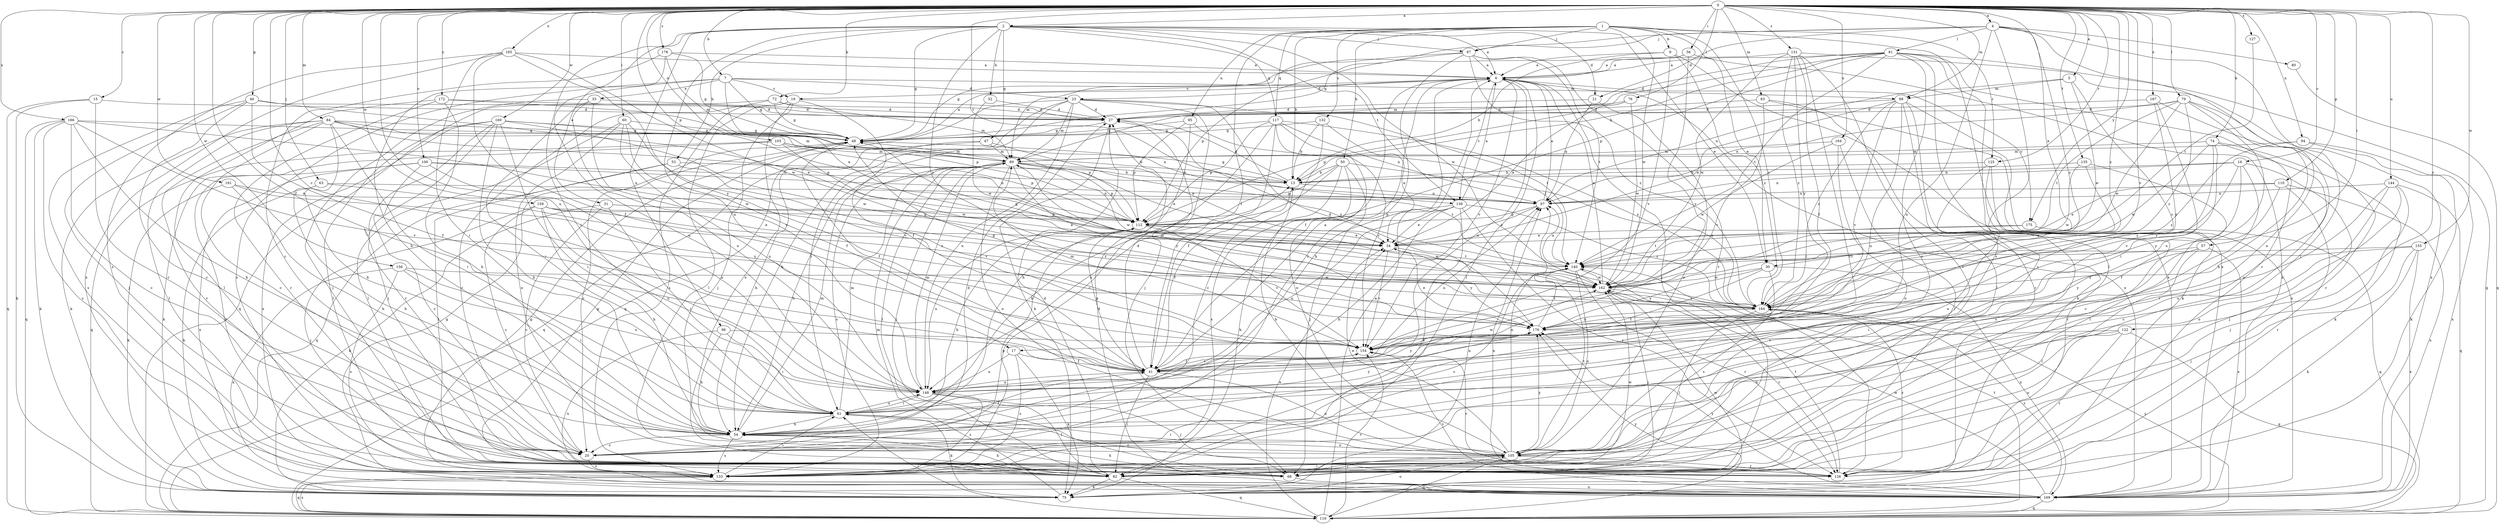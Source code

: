 strict digraph  {
0;
1;
2;
4;
5;
6;
7;
9;
13;
15;
16;
17;
19;
20;
21;
23;
27;
30;
31;
33;
34;
41;
46;
47;
48;
50;
52;
53;
54;
56;
57;
60;
61;
63;
67;
68;
72;
74;
75;
76;
79;
80;
81;
82;
83;
84;
88;
89;
94;
95;
96;
97;
100;
103;
105;
110;
112;
117;
119;
122;
125;
126;
127;
131;
132;
133;
135;
139;
140;
144;
148;
154;
155;
156;
159;
160;
161;
162;
164;
165;
166;
167;
169;
172;
175;
176;
178;
184;
0 -> 2  [label=a];
0 -> 4  [label=a];
0 -> 5  [label=a];
0 -> 7  [label=b];
0 -> 15  [label=c];
0 -> 16  [label=c];
0 -> 17  [label=c];
0 -> 30  [label=e];
0 -> 41  [label=f];
0 -> 46  [label=g];
0 -> 56  [label=i];
0 -> 57  [label=i];
0 -> 60  [label=i];
0 -> 63  [label=j];
0 -> 72  [label=k];
0 -> 74  [label=k];
0 -> 76  [label=l];
0 -> 79  [label=l];
0 -> 83  [label=m];
0 -> 84  [label=m];
0 -> 88  [label=m];
0 -> 94  [label=n];
0 -> 100  [label=o];
0 -> 103  [label=o];
0 -> 110  [label=p];
0 -> 112  [label=p];
0 -> 122  [label=r];
0 -> 125  [label=r];
0 -> 127  [label=s];
0 -> 131  [label=s];
0 -> 135  [label=t];
0 -> 139  [label=t];
0 -> 144  [label=u];
0 -> 148  [label=u];
0 -> 154  [label=v];
0 -> 155  [label=w];
0 -> 156  [label=w];
0 -> 159  [label=w];
0 -> 160  [label=w];
0 -> 161  [label=w];
0 -> 164  [label=x];
0 -> 165  [label=x];
0 -> 166  [label=x];
0 -> 167  [label=x];
0 -> 172  [label=y];
0 -> 175  [label=y];
0 -> 178  [label=z];
0 -> 184  [label=z];
1 -> 9  [label=b];
1 -> 13  [label=b];
1 -> 30  [label=e];
1 -> 41  [label=f];
1 -> 50  [label=h];
1 -> 67  [label=j];
1 -> 95  [label=n];
1 -> 117  [label=q];
1 -> 125  [label=r];
1 -> 132  [label=s];
1 -> 162  [label=w];
1 -> 169  [label=x];
1 -> 184  [label=z];
2 -> 6  [label=a];
2 -> 21  [label=d];
2 -> 30  [label=e];
2 -> 31  [label=e];
2 -> 47  [label=g];
2 -> 48  [label=g];
2 -> 52  [label=h];
2 -> 53  [label=h];
2 -> 61  [label=i];
2 -> 67  [label=j];
2 -> 96  [label=n];
2 -> 117  [label=q];
2 -> 139  [label=t];
2 -> 148  [label=u];
2 -> 162  [label=w];
2 -> 184  [label=z];
4 -> 21  [label=d];
4 -> 48  [label=g];
4 -> 67  [label=j];
4 -> 68  [label=j];
4 -> 80  [label=l];
4 -> 81  [label=l];
4 -> 105  [label=o];
4 -> 133  [label=s];
4 -> 148  [label=u];
4 -> 184  [label=z];
5 -> 17  [label=c];
5 -> 88  [label=m];
5 -> 97  [label=n];
5 -> 162  [label=w];
6 -> 19  [label=c];
6 -> 23  [label=d];
6 -> 41  [label=f];
6 -> 54  [label=h];
6 -> 68  [label=j];
6 -> 82  [label=l];
6 -> 139  [label=t];
6 -> 148  [label=u];
6 -> 154  [label=v];
6 -> 169  [label=x];
6 -> 175  [label=y];
7 -> 19  [label=c];
7 -> 23  [label=d];
7 -> 33  [label=e];
7 -> 34  [label=e];
7 -> 48  [label=g];
7 -> 88  [label=m];
7 -> 133  [label=s];
7 -> 148  [label=u];
9 -> 6  [label=a];
9 -> 13  [label=b];
9 -> 154  [label=v];
9 -> 169  [label=x];
9 -> 184  [label=z];
13 -> 27  [label=d];
13 -> 41  [label=f];
13 -> 48  [label=g];
13 -> 97  [label=n];
15 -> 20  [label=c];
15 -> 27  [label=d];
15 -> 75  [label=k];
15 -> 119  [label=q];
16 -> 13  [label=b];
16 -> 20  [label=c];
16 -> 68  [label=j];
16 -> 97  [label=n];
16 -> 176  [label=y];
16 -> 184  [label=z];
17 -> 41  [label=f];
17 -> 75  [label=k];
17 -> 133  [label=s];
17 -> 148  [label=u];
19 -> 27  [label=d];
19 -> 41  [label=f];
19 -> 68  [label=j];
19 -> 82  [label=l];
19 -> 105  [label=o];
19 -> 133  [label=s];
20 -> 27  [label=d];
20 -> 133  [label=s];
21 -> 27  [label=d];
21 -> 97  [label=n];
21 -> 105  [label=o];
23 -> 27  [label=d];
23 -> 54  [label=h];
23 -> 61  [label=i];
23 -> 68  [label=j];
23 -> 89  [label=m];
23 -> 119  [label=q];
23 -> 140  [label=t];
23 -> 148  [label=u];
23 -> 176  [label=y];
27 -> 48  [label=g];
27 -> 75  [label=k];
30 -> 41  [label=f];
30 -> 133  [label=s];
30 -> 162  [label=w];
30 -> 169  [label=x];
30 -> 176  [label=y];
31 -> 20  [label=c];
31 -> 34  [label=e];
31 -> 61  [label=i];
31 -> 75  [label=k];
31 -> 112  [label=p];
33 -> 27  [label=d];
33 -> 61  [label=i];
33 -> 68  [label=j];
33 -> 148  [label=u];
33 -> 154  [label=v];
34 -> 140  [label=t];
34 -> 154  [label=v];
34 -> 176  [label=y];
41 -> 6  [label=a];
41 -> 27  [label=d];
41 -> 82  [label=l];
41 -> 97  [label=n];
41 -> 105  [label=o];
41 -> 112  [label=p];
41 -> 148  [label=u];
41 -> 154  [label=v];
41 -> 162  [label=w];
41 -> 176  [label=y];
46 -> 20  [label=c];
46 -> 27  [label=d];
46 -> 34  [label=e];
46 -> 41  [label=f];
46 -> 68  [label=j];
46 -> 133  [label=s];
47 -> 34  [label=e];
47 -> 54  [label=h];
47 -> 89  [label=m];
47 -> 119  [label=q];
48 -> 6  [label=a];
48 -> 20  [label=c];
48 -> 41  [label=f];
48 -> 89  [label=m];
50 -> 13  [label=b];
50 -> 68  [label=j];
50 -> 75  [label=k];
50 -> 112  [label=p];
50 -> 133  [label=s];
50 -> 148  [label=u];
50 -> 184  [label=z];
52 -> 27  [label=d];
52 -> 162  [label=w];
53 -> 13  [label=b];
53 -> 82  [label=l];
53 -> 119  [label=q];
53 -> 154  [label=v];
54 -> 20  [label=c];
54 -> 41  [label=f];
54 -> 89  [label=m];
54 -> 105  [label=o];
54 -> 133  [label=s];
56 -> 6  [label=a];
56 -> 48  [label=g];
56 -> 154  [label=v];
56 -> 169  [label=x];
57 -> 61  [label=i];
57 -> 82  [label=l];
57 -> 140  [label=t];
57 -> 169  [label=x];
57 -> 176  [label=y];
60 -> 41  [label=f];
60 -> 48  [label=g];
60 -> 82  [label=l];
60 -> 105  [label=o];
60 -> 148  [label=u];
60 -> 154  [label=v];
61 -> 13  [label=b];
61 -> 54  [label=h];
61 -> 75  [label=k];
61 -> 89  [label=m];
61 -> 126  [label=r];
61 -> 148  [label=u];
61 -> 176  [label=y];
63 -> 54  [label=h];
63 -> 75  [label=k];
63 -> 97  [label=n];
63 -> 184  [label=z];
67 -> 6  [label=a];
67 -> 20  [label=c];
67 -> 89  [label=m];
67 -> 112  [label=p];
67 -> 126  [label=r];
67 -> 140  [label=t];
67 -> 184  [label=z];
68 -> 54  [label=h];
68 -> 169  [label=x];
72 -> 27  [label=d];
72 -> 48  [label=g];
72 -> 89  [label=m];
72 -> 119  [label=q];
72 -> 126  [label=r];
74 -> 75  [label=k];
74 -> 89  [label=m];
74 -> 105  [label=o];
74 -> 154  [label=v];
74 -> 162  [label=w];
74 -> 176  [label=y];
75 -> 48  [label=g];
75 -> 89  [label=m];
75 -> 97  [label=n];
75 -> 105  [label=o];
75 -> 162  [label=w];
76 -> 27  [label=d];
76 -> 34  [label=e];
76 -> 112  [label=p];
76 -> 162  [label=w];
79 -> 27  [label=d];
79 -> 54  [label=h];
79 -> 97  [label=n];
79 -> 126  [label=r];
79 -> 140  [label=t];
79 -> 148  [label=u];
79 -> 162  [label=w];
79 -> 184  [label=z];
80 -> 119  [label=q];
81 -> 6  [label=a];
81 -> 13  [label=b];
81 -> 20  [label=c];
81 -> 27  [label=d];
81 -> 82  [label=l];
81 -> 89  [label=m];
81 -> 112  [label=p];
81 -> 119  [label=q];
81 -> 126  [label=r];
81 -> 133  [label=s];
81 -> 140  [label=t];
82 -> 27  [label=d];
82 -> 48  [label=g];
82 -> 54  [label=h];
82 -> 75  [label=k];
82 -> 119  [label=q];
82 -> 162  [label=w];
83 -> 27  [label=d];
83 -> 75  [label=k];
83 -> 154  [label=v];
83 -> 169  [label=x];
84 -> 20  [label=c];
84 -> 48  [label=g];
84 -> 54  [label=h];
84 -> 61  [label=i];
84 -> 75  [label=k];
84 -> 82  [label=l];
84 -> 89  [label=m];
84 -> 97  [label=n];
84 -> 112  [label=p];
84 -> 126  [label=r];
88 -> 27  [label=d];
88 -> 34  [label=e];
88 -> 75  [label=k];
88 -> 82  [label=l];
88 -> 126  [label=r];
88 -> 148  [label=u];
88 -> 154  [label=v];
88 -> 184  [label=z];
89 -> 13  [label=b];
89 -> 34  [label=e];
89 -> 54  [label=h];
89 -> 68  [label=j];
89 -> 82  [label=l];
89 -> 105  [label=o];
89 -> 112  [label=p];
89 -> 133  [label=s];
89 -> 140  [label=t];
89 -> 162  [label=w];
89 -> 176  [label=y];
94 -> 75  [label=k];
94 -> 89  [label=m];
94 -> 169  [label=x];
94 -> 184  [label=z];
95 -> 48  [label=g];
95 -> 54  [label=h];
95 -> 112  [label=p];
95 -> 140  [label=t];
96 -> 54  [label=h];
96 -> 61  [label=i];
96 -> 154  [label=v];
96 -> 169  [label=x];
97 -> 6  [label=a];
97 -> 34  [label=e];
97 -> 112  [label=p];
100 -> 13  [label=b];
100 -> 20  [label=c];
100 -> 97  [label=n];
100 -> 133  [label=s];
100 -> 148  [label=u];
100 -> 169  [label=x];
103 -> 13  [label=b];
103 -> 75  [label=k];
103 -> 89  [label=m];
103 -> 112  [label=p];
103 -> 119  [label=q];
103 -> 162  [label=w];
105 -> 13  [label=b];
105 -> 34  [label=e];
105 -> 61  [label=i];
105 -> 68  [label=j];
105 -> 82  [label=l];
105 -> 97  [label=n];
105 -> 119  [label=q];
105 -> 126  [label=r];
105 -> 140  [label=t];
105 -> 176  [label=y];
110 -> 34  [label=e];
110 -> 41  [label=f];
110 -> 97  [label=n];
110 -> 126  [label=r];
110 -> 169  [label=x];
112 -> 34  [label=e];
112 -> 54  [label=h];
112 -> 148  [label=u];
112 -> 154  [label=v];
112 -> 162  [label=w];
117 -> 20  [label=c];
117 -> 41  [label=f];
117 -> 48  [label=g];
117 -> 97  [label=n];
117 -> 105  [label=o];
117 -> 112  [label=p];
117 -> 154  [label=v];
117 -> 184  [label=z];
119 -> 6  [label=a];
119 -> 34  [label=e];
119 -> 61  [label=i];
119 -> 133  [label=s];
119 -> 140  [label=t];
119 -> 154  [label=v];
119 -> 176  [label=y];
119 -> 184  [label=z];
122 -> 54  [label=h];
122 -> 105  [label=o];
122 -> 119  [label=q];
122 -> 126  [label=r];
122 -> 154  [label=v];
125 -> 13  [label=b];
125 -> 105  [label=o];
125 -> 126  [label=r];
125 -> 133  [label=s];
126 -> 140  [label=t];
126 -> 154  [label=v];
127 -> 140  [label=t];
131 -> 6  [label=a];
131 -> 20  [label=c];
131 -> 41  [label=f];
131 -> 82  [label=l];
131 -> 162  [label=w];
131 -> 169  [label=x];
131 -> 176  [label=y];
131 -> 184  [label=z];
132 -> 13  [label=b];
132 -> 20  [label=c];
132 -> 34  [label=e];
132 -> 48  [label=g];
133 -> 61  [label=i];
133 -> 112  [label=p];
133 -> 119  [label=q];
135 -> 13  [label=b];
135 -> 82  [label=l];
135 -> 162  [label=w];
135 -> 184  [label=z];
139 -> 6  [label=a];
139 -> 34  [label=e];
139 -> 54  [label=h];
139 -> 82  [label=l];
139 -> 112  [label=p];
139 -> 126  [label=r];
139 -> 148  [label=u];
139 -> 184  [label=z];
140 -> 48  [label=g];
140 -> 97  [label=n];
140 -> 105  [label=o];
140 -> 126  [label=r];
140 -> 133  [label=s];
140 -> 162  [label=w];
144 -> 20  [label=c];
144 -> 61  [label=i];
144 -> 68  [label=j];
144 -> 97  [label=n];
144 -> 105  [label=o];
144 -> 119  [label=q];
148 -> 61  [label=i];
148 -> 68  [label=j];
148 -> 82  [label=l];
148 -> 89  [label=m];
148 -> 133  [label=s];
154 -> 41  [label=f];
154 -> 89  [label=m];
155 -> 68  [label=j];
155 -> 75  [label=k];
155 -> 140  [label=t];
155 -> 169  [label=x];
155 -> 184  [label=z];
156 -> 61  [label=i];
156 -> 133  [label=s];
156 -> 148  [label=u];
156 -> 162  [label=w];
156 -> 169  [label=x];
159 -> 20  [label=c];
159 -> 34  [label=e];
159 -> 54  [label=h];
159 -> 68  [label=j];
159 -> 112  [label=p];
159 -> 148  [label=u];
159 -> 184  [label=z];
160 -> 48  [label=g];
160 -> 54  [label=h];
160 -> 61  [label=i];
160 -> 68  [label=j];
160 -> 82  [label=l];
160 -> 112  [label=p];
160 -> 126  [label=r];
160 -> 162  [label=w];
160 -> 169  [label=x];
161 -> 54  [label=h];
161 -> 75  [label=k];
161 -> 97  [label=n];
161 -> 176  [label=y];
162 -> 6  [label=a];
162 -> 68  [label=j];
162 -> 126  [label=r];
162 -> 184  [label=z];
164 -> 82  [label=l];
164 -> 89  [label=m];
164 -> 105  [label=o];
164 -> 162  [label=w];
165 -> 6  [label=a];
165 -> 41  [label=f];
165 -> 61  [label=i];
165 -> 133  [label=s];
165 -> 162  [label=w];
165 -> 169  [label=x];
165 -> 176  [label=y];
166 -> 20  [label=c];
166 -> 48  [label=g];
166 -> 54  [label=h];
166 -> 75  [label=k];
166 -> 119  [label=q];
166 -> 133  [label=s];
166 -> 154  [label=v];
166 -> 162  [label=w];
167 -> 27  [label=d];
167 -> 61  [label=i];
167 -> 105  [label=o];
167 -> 176  [label=y];
169 -> 27  [label=d];
169 -> 48  [label=g];
169 -> 97  [label=n];
169 -> 119  [label=q];
169 -> 154  [label=v];
169 -> 162  [label=w];
169 -> 176  [label=y];
169 -> 184  [label=z];
172 -> 27  [label=d];
172 -> 54  [label=h];
172 -> 82  [label=l];
172 -> 112  [label=p];
172 -> 126  [label=r];
175 -> 34  [label=e];
175 -> 119  [label=q];
175 -> 140  [label=t];
176 -> 34  [label=e];
176 -> 48  [label=g];
176 -> 140  [label=t];
176 -> 154  [label=v];
178 -> 6  [label=a];
178 -> 20  [label=c];
178 -> 48  [label=g];
178 -> 54  [label=h];
178 -> 89  [label=m];
184 -> 27  [label=d];
184 -> 82  [label=l];
184 -> 89  [label=m];
184 -> 126  [label=r];
184 -> 176  [label=y];
}
